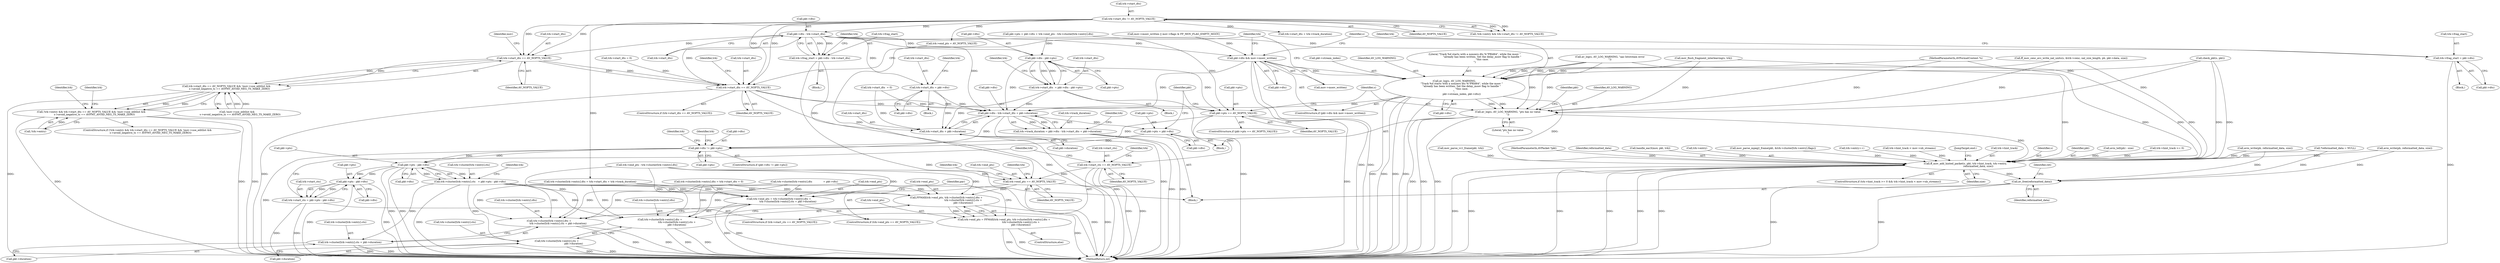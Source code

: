 digraph "0_FFmpeg_3a2d21bc5f97aa0161db3ae731fc2732be6108b8@pointer" {
"1001008" [label="(Call,pkt->dts - trk->start_dts)"];
"1000933" [label="(Call,trk->start_dts != AV_NOPTS_VALUE)"];
"1001004" [label="(Call,trk->frag_start = pkt->dts - trk->start_dts)"];
"1001032" [label="(Call,trk->start_dts == AV_NOPTS_VALUE)"];
"1001031" [label="(Call,trk->start_dts == AV_NOPTS_VALUE && !mov->use_editlist &&\n        s->avoid_negative_ts == AVFMT_AVOID_NEG_TS_MAKE_ZERO)"];
"1001026" [label="(Call,!trk->entry && trk->start_dts == AV_NOPTS_VALUE && !mov->use_editlist &&\n        s->avoid_negative_ts == AVFMT_AVOID_NEG_TS_MAKE_ZERO)"];
"1001064" [label="(Call,trk->start_dts == AV_NOPTS_VALUE)"];
"1001147" [label="(Call,pkt->dts - trk->start_dts + pkt->duration)"];
"1001143" [label="(Call,trk->track_duration = pkt->dts - trk->start_dts + pkt->duration)"];
"1001174" [label="(Call,pkt->pts = pkt->dts)"];
"1001182" [label="(Call,pkt->dts != pkt->pts)"];
"1001204" [label="(Call,pkt->pts - pkt->dts)"];
"1001194" [label="(Call,trk->cluster[trk->entry].cts   = pkt->pts - pkt->dts)"];
"1001245" [label="(Call,trk->end_pts = trk->cluster[trk->entry].dts +\n                       trk->cluster[trk->entry].cts + pkt->duration)"];
"1001249" [label="(Call,trk->cluster[trk->entry].dts +\n                       trk->cluster[trk->entry].cts + pkt->duration)"];
"1001259" [label="(Call,trk->cluster[trk->entry].cts + pkt->duration)"];
"1001277" [label="(Call,FFMAX(trk->end_pts, trk->cluster[trk->entry].dts +\n                                           trk->cluster[trk->entry].cts +\n                                           pkt->duration))"];
"1001273" [label="(Call,trk->end_pts = FFMAX(trk->end_pts, trk->cluster[trk->entry].dts +\n                                           trk->cluster[trk->entry].cts +\n                                           pkt->duration))"];
"1001281" [label="(Call,trk->cluster[trk->entry].dts +\n                                           trk->cluster[trk->entry].cts +\n                                           pkt->duration)"];
"1001291" [label="(Call,trk->cluster[trk->entry].cts +\n                                           pkt->duration)"];
"1001232" [label="(Call,pkt->pts - pkt->dts)"];
"1001228" [label="(Call,trk->start_cts = pkt->pts - pkt->dts)"];
"1001151" [label="(Call,trk->start_dts + pkt->duration)"];
"1001164" [label="(Call,pkt->pts == AV_NOPTS_VALUE)"];
"1001223" [label="(Call,trk->start_cts == AV_NOPTS_VALUE)"];
"1001240" [label="(Call,trk->end_pts == AV_NOPTS_VALUE)"];
"1001070" [label="(Call,trk->start_dts = pkt->dts)"];
"1001098" [label="(Call,pkt->dts - pkt->pts)"];
"1001094" [label="(Call,trk->start_dts  = pkt->dts - pkt->pts)"];
"1001107" [label="(Call,trk->frag_start = pkt->dts)"];
"1001126" [label="(Call,pkt->dts && mov->moov_written)"];
"1001133" [label="(Call,av_log(s, AV_LOG_WARNING,\n                   \"Track %d starts with a nonzero dts %\"PRId64\", while the moov \"\n                   \"already has been written. Set the delay_moov flag to handle \"\n                   \"this case.\n\",\n                   pkt->stream_index, pkt->dts))"];
"1001170" [label="(Call,av_log(s, AV_LOG_WARNING, \"pts has no value\n\"))"];
"1001449" [label="(Call,ff_mov_add_hinted_packet(s, pkt, trk->hint_track, trk->entry,\n                                 reformatted_data, size))"];
"1001462" [label="(Call,av_free(reformatted_data))"];
"1001152" [label="(Call,trk->start_dts)"];
"1001223" [label="(Call,trk->start_cts == AV_NOPTS_VALUE)"];
"1001222" [label="(ControlStructure,if (trk->start_cts == AV_NOPTS_VALUE))"];
"1001164" [label="(Call,pkt->pts == AV_NOPTS_VALUE)"];
"1001242" [label="(Identifier,trk)"];
"1001052" [label="(Identifier,trk)"];
"1001063" [label="(ControlStructure,if (trk->start_dts == AV_NOPTS_VALUE))"];
"1001204" [label="(Call,pkt->pts - pkt->dts)"];
"1001176" [label="(Identifier,pkt)"];
"1001466" [label="(MethodReturn,int)"];
"1001027" [label="(Call,!trk->entry)"];
"1001269" [label="(Call,pkt->duration)"];
"1001064" [label="(Call,trk->start_dts == AV_NOPTS_VALUE)"];
"1001134" [label="(Identifier,s)"];
"1000658" [label="(Call,handle_eac3(mov, pkt, trk))"];
"1001065" [label="(Call,trk->start_dts)"];
"1001147" [label="(Call,pkt->dts - trk->start_dts + pkt->duration)"];
"1001191" [label="(Identifier,trk)"];
"1001033" [label="(Call,trk->start_dts)"];
"1001017" [label="(Identifier,trk)"];
"1001066" [label="(Identifier,trk)"];
"1001435" [label="(ControlStructure,if (trk->hint_track >= 0 && trk->hint_track < mov->nb_streams))"];
"1001026" [label="(Call,!trk->entry && trk->start_dts == AV_NOPTS_VALUE && !mov->use_editlist &&\n        s->avoid_negative_ts == AVFMT_AVOID_NEG_TS_MAKE_ZERO)"];
"1001151" [label="(Call,trk->start_dts + pkt->duration)"];
"1001224" [label="(Call,trk->start_cts)"];
"1001459" [label="(Identifier,size)"];
"1001111" [label="(Call,pkt->dts)"];
"1001452" [label="(Call,trk->hint_track)"];
"1001025" [label="(ControlStructure,if (!trk->entry && trk->start_dts == AV_NOPTS_VALUE && !mov->use_editlist &&\n        s->avoid_negative_ts == AVFMT_AVOID_NEG_TS_MAKE_ZERO))"];
"1001227" [label="(Identifier,AV_NOPTS_VALUE)"];
"1001005" [label="(Call,trk->frag_start)"];
"1000114" [label="(MethodParameterIn,AVFormatContext *s)"];
"1001137" [label="(Call,pkt->stream_index)"];
"1000166" [label="(Call,check_pkt(s, pkt))"];
"1001465" [label="(Identifier,ret)"];
"1001086" [label="(Block,)"];
"1001194" [label="(Call,trk->cluster[trk->entry].cts   = pkt->pts - pkt->dts)"];
"1001148" [label="(Call,pkt->dts)"];
"1001114" [label="(Call,trk->start_dts  = 0)"];
"1001195" [label="(Call,trk->cluster[trk->entry].cts)"];
"1001272" [label="(ControlStructure,else)"];
"1001009" [label="(Call,pkt->dts)"];
"1000955" [label="(Call,trk->start_dts + trk->track_duration)"];
"1001246" [label="(Call,trk->end_pts)"];
"1001205" [label="(Call,pkt->pts)"];
"1001462" [label="(Call,av_free(reformatted_data))"];
"1001163" [label="(ControlStructure,if (pkt->pts == AV_NOPTS_VALUE))"];
"1001074" [label="(Call,pkt->dts)"];
"1001099" [label="(Call,pkt->dts)"];
"1001249" [label="(Call,trk->cluster[trk->entry].dts +\n                       trk->cluster[trk->entry].cts + pkt->duration)"];
"1001259" [label="(Call,trk->cluster[trk->entry].cts + pkt->duration)"];
"1001282" [label="(Call,trk->cluster[trk->entry].dts)"];
"1001071" [label="(Call,trk->start_dts)"];
"1001450" [label="(Identifier,s)"];
"1001015" [label="(Call,trk->end_pts = AV_NOPTS_VALUE)"];
"1000945" [label="(Call,trk->cluster[trk->entry].dts = trk->start_dts + trk->track_duration)"];
"1001012" [label="(Call,trk->start_dts)"];
"1000222" [label="(Call,mov_flush_fragment_interleaving(s, trk))"];
"1001245" [label="(Call,trk->end_pts = trk->cluster[trk->entry].dts +\n                       trk->cluster[trk->entry].cts + pkt->duration)"];
"1001008" [label="(Call,pkt->dts - trk->start_dts)"];
"1001102" [label="(Call,pkt->pts)"];
"1001079" [label="(Identifier,trk)"];
"1001004" [label="(Call,trk->frag_start = pkt->dts - trk->start_dts)"];
"1001040" [label="(Identifier,mov)"];
"1001068" [label="(Identifier,AV_NOPTS_VALUE)"];
"1001037" [label="(Call,!mov->use_editlist &&\n        s->avoid_negative_ts == AVFMT_AVOID_NEG_TS_MAKE_ZERO)"];
"1001072" [label="(Identifier,trk)"];
"1000116" [label="(Block,)"];
"1001228" [label="(Call,trk->start_cts = pkt->pts - pkt->dts)"];
"1001125" [label="(ControlStructure,if (pkt->dts && mov->moov_written))"];
"1001127" [label="(Call,pkt->dts)"];
"1001171" [label="(Identifier,s)"];
"1001250" [label="(Call,trk->cluster[trk->entry].dts)"];
"1001130" [label="(Call,mov->moov_written)"];
"1001260" [label="(Call,trk->cluster[trk->entry].cts)"];
"1001244" [label="(Identifier,AV_NOPTS_VALUE)"];
"1001463" [label="(Identifier,reformatted_data)"];
"1001165" [label="(Call,pkt->pts)"];
"1001278" [label="(Call,trk->end_pts)"];
"1001449" [label="(Call,ff_mov_add_hinted_packet(s, pkt, trk->hint_track, trk->entry,\n                                 reformatted_data, size))"];
"1001169" [label="(Block,)"];
"1001451" [label="(Identifier,pkt)"];
"1001106" [label="(Block,)"];
"1001182" [label="(Call,pkt->dts != pkt->pts)"];
"1001233" [label="(Call,pkt->pts)"];
"1001174" [label="(Call,pkt->pts = pkt->dts)"];
"1001155" [label="(Call,pkt->duration)"];
"1001173" [label="(Literal,\"pts has no value\n\")"];
"1001069" [label="(Block,)"];
"1001281" [label="(Call,trk->cluster[trk->entry].dts +\n                                           trk->cluster[trk->entry].cts +\n                                           pkt->duration)"];
"1000853" [label="(Call,avio_tell(pb) - size)"];
"1001437" [label="(Call,trk->hint_track >= 0)"];
"1001094" [label="(Call,trk->start_dts  = pkt->dts - pkt->pts)"];
"1001135" [label="(Identifier,AV_LOG_WARNING)"];
"1001116" [label="(Identifier,trk)"];
"1000630" [label="(Call,avio_write(pb, reformatted_data, size))"];
"1001143" [label="(Call,trk->track_duration = pkt->dts - trk->start_dts + pkt->duration)"];
"1001311" [label="(Call,mov_parse_vc1_frame(pkt, trk))"];
"1001121" [label="(Identifier,trk)"];
"1001273" [label="(Call,trk->end_pts = FFMAX(trk->end_pts, trk->cluster[trk->entry].dts +\n                                           trk->cluster[trk->entry].cts +\n                                           pkt->duration))"];
"1001172" [label="(Identifier,AV_LOG_WARNING)"];
"1001291" [label="(Call,trk->cluster[trk->entry].cts +\n                                           pkt->duration)"];
"1001229" [label="(Call,trk->start_cts)"];
"1000989" [label="(Call,trk->end_pts - trk->cluster[trk->entry].dts)"];
"1001160" [label="(Identifier,trk)"];
"1001274" [label="(Call,trk->end_pts)"];
"1000715" [label="(Call,ff_mov_cenc_avc_write_nal_units(s, &trk->cenc, nal_size_length, pb, pkt->data, size))"];
"1000937" [label="(Identifier,AV_NOPTS_VALUE)"];
"1001186" [label="(Call,pkt->pts)"];
"1001032" [label="(Call,trk->start_dts == AV_NOPTS_VALUE)"];
"1001240" [label="(Call,trk->end_pts == AV_NOPTS_VALUE)"];
"1000933" [label="(Call,trk->start_dts != AV_NOPTS_VALUE)"];
"1001036" [label="(Identifier,AV_NOPTS_VALUE)"];
"1000928" [label="(Call,!trk->entry && trk->start_dts != AV_NOPTS_VALUE)"];
"1001145" [label="(Identifier,trk)"];
"1001003" [label="(Block,)"];
"1001239" [label="(ControlStructure,if (trk->end_pts == AV_NOPTS_VALUE))"];
"1000476" [label="(Call,av_log(s, AV_LOG_WARNING, \"aac bitstream error\n\"))"];
"1001136" [label="(Literal,\"Track %d starts with a nonzero dts %\"PRId64\", while the moov \"\n                   \"already has been written. Set the delay_moov flag to handle \"\n                   \"this case.\n\")"];
"1001275" [label="(Identifier,trk)"];
"1001230" [label="(Identifier,trk)"];
"1001126" [label="(Call,pkt->dts && mov->moov_written)"];
"1001241" [label="(Call,trk->end_pts)"];
"1000531" [label="(Call,avio_write(pb, reformatted_data, size))"];
"1001198" [label="(Identifier,trk)"];
"1001178" [label="(Call,pkt->dts)"];
"1001098" [label="(Call,pkt->dts - pkt->pts)"];
"1000981" [label="(Call,pkt->pts = pkt->dts + trk->end_pts - trk->cluster[trk->entry].dts)"];
"1001095" [label="(Call,trk->start_dts)"];
"1000115" [label="(MethodParameterIn,AVPacket *pkt)"];
"1001133" [label="(Call,av_log(s, AV_LOG_WARNING,\n                   \"Track %d starts with a nonzero dts %\"PRId64\", while the moov \"\n                   \"already has been written. Set the delay_moov flag to handle \"\n                   \"this case.\n\",\n                   pkt->stream_index, pkt->dts))"];
"1001048" [label="(Call,trk->cluster[trk->entry].dts = trk->start_dts = 0)"];
"1001140" [label="(Call,pkt->dts)"];
"1001070" [label="(Call,trk->start_dts = pkt->dts)"];
"1001458" [label="(Identifier,reformatted_data)"];
"1000161" [label="(Call,*reformatted_data = NULL)"];
"1001170" [label="(Call,av_log(s, AV_LOG_WARNING, \"pts has no value\n\"))"];
"1001455" [label="(Call,trk->entry)"];
"1001341" [label="(Call,mov_parse_mpeg2_frame(pkt, &trk->cluster[trk->entry].flags))"];
"1001421" [label="(Call,trk->entry++)"];
"1001277" [label="(Call,FFMAX(trk->end_pts, trk->cluster[trk->entry].dts +\n                                           trk->cluster[trk->entry].cts +\n                                           pkt->duration))"];
"1001058" [label="(Call,trk->start_dts = 0)"];
"1001175" [label="(Call,pkt->pts)"];
"1001232" [label="(Call,pkt->pts - pkt->dts)"];
"1001108" [label="(Call,trk->frag_start)"];
"1001183" [label="(Call,pkt->dts)"];
"1000901" [label="(Call,trk->cluster[trk->entry].dts              = pkt->dts)"];
"1000934" [label="(Call,trk->start_dts)"];
"1001301" [label="(Call,pkt->duration)"];
"1000184" [label="(Call,mov->moov_written || mov->flags & FF_MOV_FLAG_EMPTY_MOOV)"];
"1001442" [label="(Call,trk->hint_track < mov->nb_streams)"];
"1001168" [label="(Identifier,AV_NOPTS_VALUE)"];
"1001144" [label="(Call,trk->track_duration)"];
"1001031" [label="(Call,trk->start_dts == AV_NOPTS_VALUE && !mov->use_editlist &&\n        s->avoid_negative_ts == AVFMT_AVOID_NEG_TS_MAKE_ZERO)"];
"1001460" [label="(JumpTarget,end:)"];
"1001247" [label="(Identifier,trk)"];
"1001236" [label="(Call,pkt->dts)"];
"1001184" [label="(Identifier,pkt)"];
"1001215" [label="(Identifier,trk)"];
"1001208" [label="(Call,pkt->dts)"];
"1001292" [label="(Call,trk->cluster[trk->entry].cts)"];
"1001107" [label="(Call,trk->frag_start = pkt->dts)"];
"1001307" [label="(Identifier,par)"];
"1001181" [label="(ControlStructure,if (pkt->dts != pkt->pts))"];
"1001008" -> "1001004"  [label="AST: "];
"1001008" -> "1001012"  [label="CFG: "];
"1001009" -> "1001008"  [label="AST: "];
"1001012" -> "1001008"  [label="AST: "];
"1001004" -> "1001008"  [label="CFG: "];
"1001008" -> "1001004"  [label="DDG: "];
"1001008" -> "1001004"  [label="DDG: "];
"1000933" -> "1001008"  [label="DDG: "];
"1001008" -> "1001032"  [label="DDG: "];
"1001008" -> "1001064"  [label="DDG: "];
"1001008" -> "1001070"  [label="DDG: "];
"1001008" -> "1001098"  [label="DDG: "];
"1001008" -> "1001107"  [label="DDG: "];
"1001008" -> "1001126"  [label="DDG: "];
"1001008" -> "1001147"  [label="DDG: "];
"1000933" -> "1000928"  [label="AST: "];
"1000933" -> "1000937"  [label="CFG: "];
"1000934" -> "1000933"  [label="AST: "];
"1000937" -> "1000933"  [label="AST: "];
"1000928" -> "1000933"  [label="CFG: "];
"1000933" -> "1000928"  [label="DDG: "];
"1000933" -> "1000928"  [label="DDG: "];
"1000933" -> "1000945"  [label="DDG: "];
"1000933" -> "1000955"  [label="DDG: "];
"1000933" -> "1001015"  [label="DDG: "];
"1000933" -> "1001032"  [label="DDG: "];
"1000933" -> "1001032"  [label="DDG: "];
"1000933" -> "1001064"  [label="DDG: "];
"1000933" -> "1001064"  [label="DDG: "];
"1001004" -> "1001003"  [label="AST: "];
"1001005" -> "1001004"  [label="AST: "];
"1001017" -> "1001004"  [label="CFG: "];
"1001004" -> "1001466"  [label="DDG: "];
"1001004" -> "1001466"  [label="DDG: "];
"1001032" -> "1001031"  [label="AST: "];
"1001032" -> "1001036"  [label="CFG: "];
"1001033" -> "1001032"  [label="AST: "];
"1001036" -> "1001032"  [label="AST: "];
"1001040" -> "1001032"  [label="CFG: "];
"1001031" -> "1001032"  [label="CFG: "];
"1001032" -> "1001031"  [label="DDG: "];
"1001032" -> "1001031"  [label="DDG: "];
"1001032" -> "1001064"  [label="DDG: "];
"1001032" -> "1001064"  [label="DDG: "];
"1001031" -> "1001026"  [label="AST: "];
"1001031" -> "1001037"  [label="CFG: "];
"1001037" -> "1001031"  [label="AST: "];
"1001026" -> "1001031"  [label="CFG: "];
"1001031" -> "1001466"  [label="DDG: "];
"1001031" -> "1001026"  [label="DDG: "];
"1001031" -> "1001026"  [label="DDG: "];
"1001037" -> "1001031"  [label="DDG: "];
"1001037" -> "1001031"  [label="DDG: "];
"1001026" -> "1001025"  [label="AST: "];
"1001026" -> "1001027"  [label="CFG: "];
"1001027" -> "1001026"  [label="AST: "];
"1001052" -> "1001026"  [label="CFG: "];
"1001066" -> "1001026"  [label="CFG: "];
"1001026" -> "1001466"  [label="DDG: "];
"1001026" -> "1001466"  [label="DDG: "];
"1001026" -> "1001466"  [label="DDG: "];
"1001027" -> "1001026"  [label="DDG: "];
"1001064" -> "1001063"  [label="AST: "];
"1001064" -> "1001068"  [label="CFG: "];
"1001065" -> "1001064"  [label="AST: "];
"1001068" -> "1001064"  [label="AST: "];
"1001072" -> "1001064"  [label="CFG: "];
"1001145" -> "1001064"  [label="CFG: "];
"1001064" -> "1001466"  [label="DDG: "];
"1001058" -> "1001064"  [label="DDG: "];
"1001064" -> "1001147"  [label="DDG: "];
"1001064" -> "1001151"  [label="DDG: "];
"1001064" -> "1001164"  [label="DDG: "];
"1001147" -> "1001143"  [label="AST: "];
"1001147" -> "1001151"  [label="CFG: "];
"1001148" -> "1001147"  [label="AST: "];
"1001151" -> "1001147"  [label="AST: "];
"1001143" -> "1001147"  [label="CFG: "];
"1001147" -> "1001466"  [label="DDG: "];
"1001147" -> "1001143"  [label="DDG: "];
"1001147" -> "1001143"  [label="DDG: "];
"1001133" -> "1001147"  [label="DDG: "];
"1001126" -> "1001147"  [label="DDG: "];
"1001098" -> "1001147"  [label="DDG: "];
"1001114" -> "1001147"  [label="DDG: "];
"1001070" -> "1001147"  [label="DDG: "];
"1001094" -> "1001147"  [label="DDG: "];
"1001147" -> "1001174"  [label="DDG: "];
"1001147" -> "1001182"  [label="DDG: "];
"1001143" -> "1000116"  [label="AST: "];
"1001144" -> "1001143"  [label="AST: "];
"1001160" -> "1001143"  [label="CFG: "];
"1001143" -> "1001466"  [label="DDG: "];
"1001143" -> "1001466"  [label="DDG: "];
"1001174" -> "1001169"  [label="AST: "];
"1001174" -> "1001178"  [label="CFG: "];
"1001175" -> "1001174"  [label="AST: "];
"1001178" -> "1001174"  [label="AST: "];
"1001184" -> "1001174"  [label="CFG: "];
"1001174" -> "1001182"  [label="DDG: "];
"1001182" -> "1001181"  [label="AST: "];
"1001182" -> "1001186"  [label="CFG: "];
"1001183" -> "1001182"  [label="AST: "];
"1001186" -> "1001182"  [label="AST: "];
"1001191" -> "1001182"  [label="CFG: "];
"1001198" -> "1001182"  [label="CFG: "];
"1001182" -> "1001466"  [label="DDG: "];
"1001164" -> "1001182"  [label="DDG: "];
"1001182" -> "1001204"  [label="DDG: "];
"1001182" -> "1001204"  [label="DDG: "];
"1001204" -> "1001194"  [label="AST: "];
"1001204" -> "1001208"  [label="CFG: "];
"1001205" -> "1001204"  [label="AST: "];
"1001208" -> "1001204"  [label="AST: "];
"1001194" -> "1001204"  [label="CFG: "];
"1001204" -> "1001466"  [label="DDG: "];
"1001204" -> "1001466"  [label="DDG: "];
"1001204" -> "1001194"  [label="DDG: "];
"1001204" -> "1001194"  [label="DDG: "];
"1001204" -> "1001232"  [label="DDG: "];
"1001204" -> "1001232"  [label="DDG: "];
"1001194" -> "1000116"  [label="AST: "];
"1001195" -> "1001194"  [label="AST: "];
"1001215" -> "1001194"  [label="CFG: "];
"1001194" -> "1001466"  [label="DDG: "];
"1001194" -> "1001245"  [label="DDG: "];
"1001194" -> "1001249"  [label="DDG: "];
"1001194" -> "1001259"  [label="DDG: "];
"1001194" -> "1001277"  [label="DDG: "];
"1001194" -> "1001281"  [label="DDG: "];
"1001194" -> "1001291"  [label="DDG: "];
"1001245" -> "1001239"  [label="AST: "];
"1001245" -> "1001249"  [label="CFG: "];
"1001246" -> "1001245"  [label="AST: "];
"1001249" -> "1001245"  [label="AST: "];
"1001307" -> "1001245"  [label="CFG: "];
"1001245" -> "1001466"  [label="DDG: "];
"1001245" -> "1001466"  [label="DDG: "];
"1001048" -> "1001245"  [label="DDG: "];
"1000989" -> "1001245"  [label="DDG: "];
"1000945" -> "1001245"  [label="DDG: "];
"1000901" -> "1001245"  [label="DDG: "];
"1001249" -> "1001259"  [label="CFG: "];
"1001250" -> "1001249"  [label="AST: "];
"1001259" -> "1001249"  [label="AST: "];
"1001249" -> "1001466"  [label="DDG: "];
"1001249" -> "1001466"  [label="DDG: "];
"1001048" -> "1001249"  [label="DDG: "];
"1000989" -> "1001249"  [label="DDG: "];
"1000945" -> "1001249"  [label="DDG: "];
"1000901" -> "1001249"  [label="DDG: "];
"1001259" -> "1001269"  [label="CFG: "];
"1001260" -> "1001259"  [label="AST: "];
"1001269" -> "1001259"  [label="AST: "];
"1001259" -> "1001466"  [label="DDG: "];
"1001259" -> "1001466"  [label="DDG: "];
"1001277" -> "1001273"  [label="AST: "];
"1001277" -> "1001281"  [label="CFG: "];
"1001278" -> "1001277"  [label="AST: "];
"1001281" -> "1001277"  [label="AST: "];
"1001273" -> "1001277"  [label="CFG: "];
"1001277" -> "1001466"  [label="DDG: "];
"1001277" -> "1001273"  [label="DDG: "];
"1001277" -> "1001273"  [label="DDG: "];
"1001240" -> "1001277"  [label="DDG: "];
"1001048" -> "1001277"  [label="DDG: "];
"1000989" -> "1001277"  [label="DDG: "];
"1000945" -> "1001277"  [label="DDG: "];
"1000901" -> "1001277"  [label="DDG: "];
"1001273" -> "1001272"  [label="AST: "];
"1001274" -> "1001273"  [label="AST: "];
"1001307" -> "1001273"  [label="CFG: "];
"1001273" -> "1001466"  [label="DDG: "];
"1001273" -> "1001466"  [label="DDG: "];
"1001281" -> "1001291"  [label="CFG: "];
"1001282" -> "1001281"  [label="AST: "];
"1001291" -> "1001281"  [label="AST: "];
"1001281" -> "1001466"  [label="DDG: "];
"1001281" -> "1001466"  [label="DDG: "];
"1001048" -> "1001281"  [label="DDG: "];
"1000989" -> "1001281"  [label="DDG: "];
"1000945" -> "1001281"  [label="DDG: "];
"1000901" -> "1001281"  [label="DDG: "];
"1001291" -> "1001301"  [label="CFG: "];
"1001292" -> "1001291"  [label="AST: "];
"1001301" -> "1001291"  [label="AST: "];
"1001291" -> "1001466"  [label="DDG: "];
"1001291" -> "1001466"  [label="DDG: "];
"1001232" -> "1001228"  [label="AST: "];
"1001232" -> "1001236"  [label="CFG: "];
"1001233" -> "1001232"  [label="AST: "];
"1001236" -> "1001232"  [label="AST: "];
"1001228" -> "1001232"  [label="CFG: "];
"1001232" -> "1001466"  [label="DDG: "];
"1001232" -> "1001466"  [label="DDG: "];
"1001232" -> "1001228"  [label="DDG: "];
"1001232" -> "1001228"  [label="DDG: "];
"1001228" -> "1001222"  [label="AST: "];
"1001229" -> "1001228"  [label="AST: "];
"1001242" -> "1001228"  [label="CFG: "];
"1001228" -> "1001466"  [label="DDG: "];
"1001228" -> "1001466"  [label="DDG: "];
"1001151" -> "1001155"  [label="CFG: "];
"1001152" -> "1001151"  [label="AST: "];
"1001155" -> "1001151"  [label="AST: "];
"1001151" -> "1001466"  [label="DDG: "];
"1001114" -> "1001151"  [label="DDG: "];
"1001070" -> "1001151"  [label="DDG: "];
"1001094" -> "1001151"  [label="DDG: "];
"1001164" -> "1001163"  [label="AST: "];
"1001164" -> "1001168"  [label="CFG: "];
"1001165" -> "1001164"  [label="AST: "];
"1001168" -> "1001164"  [label="AST: "];
"1001171" -> "1001164"  [label="CFG: "];
"1001184" -> "1001164"  [label="CFG: "];
"1001164" -> "1001466"  [label="DDG: "];
"1000981" -> "1001164"  [label="DDG: "];
"1001098" -> "1001164"  [label="DDG: "];
"1001164" -> "1001223"  [label="DDG: "];
"1001223" -> "1001222"  [label="AST: "];
"1001223" -> "1001227"  [label="CFG: "];
"1001224" -> "1001223"  [label="AST: "];
"1001227" -> "1001223"  [label="AST: "];
"1001230" -> "1001223"  [label="CFG: "];
"1001242" -> "1001223"  [label="CFG: "];
"1001223" -> "1001466"  [label="DDG: "];
"1001223" -> "1001466"  [label="DDG: "];
"1001223" -> "1001240"  [label="DDG: "];
"1001240" -> "1001239"  [label="AST: "];
"1001240" -> "1001244"  [label="CFG: "];
"1001241" -> "1001240"  [label="AST: "];
"1001244" -> "1001240"  [label="AST: "];
"1001247" -> "1001240"  [label="CFG: "];
"1001275" -> "1001240"  [label="CFG: "];
"1001240" -> "1001466"  [label="DDG: "];
"1001240" -> "1001466"  [label="DDG: "];
"1001015" -> "1001240"  [label="DDG: "];
"1000989" -> "1001240"  [label="DDG: "];
"1001070" -> "1001069"  [label="AST: "];
"1001070" -> "1001074"  [label="CFG: "];
"1001071" -> "1001070"  [label="AST: "];
"1001074" -> "1001070"  [label="AST: "];
"1001079" -> "1001070"  [label="CFG: "];
"1001098" -> "1001094"  [label="AST: "];
"1001098" -> "1001102"  [label="CFG: "];
"1001099" -> "1001098"  [label="AST: "];
"1001102" -> "1001098"  [label="AST: "];
"1001094" -> "1001098"  [label="CFG: "];
"1001098" -> "1001094"  [label="DDG: "];
"1001098" -> "1001094"  [label="DDG: "];
"1000981" -> "1001098"  [label="DDG: "];
"1001094" -> "1001086"  [label="AST: "];
"1001095" -> "1001094"  [label="AST: "];
"1001121" -> "1001094"  [label="CFG: "];
"1001094" -> "1001466"  [label="DDG: "];
"1001107" -> "1001106"  [label="AST: "];
"1001107" -> "1001111"  [label="CFG: "];
"1001108" -> "1001107"  [label="AST: "];
"1001111" -> "1001107"  [label="AST: "];
"1001116" -> "1001107"  [label="CFG: "];
"1001107" -> "1001466"  [label="DDG: "];
"1001126" -> "1001125"  [label="AST: "];
"1001126" -> "1001127"  [label="CFG: "];
"1001126" -> "1001130"  [label="CFG: "];
"1001127" -> "1001126"  [label="AST: "];
"1001130" -> "1001126"  [label="AST: "];
"1001134" -> "1001126"  [label="CFG: "];
"1001145" -> "1001126"  [label="CFG: "];
"1001126" -> "1001466"  [label="DDG: "];
"1001126" -> "1001466"  [label="DDG: "];
"1000184" -> "1001126"  [label="DDG: "];
"1001126" -> "1001133"  [label="DDG: "];
"1001133" -> "1001125"  [label="AST: "];
"1001133" -> "1001140"  [label="CFG: "];
"1001134" -> "1001133"  [label="AST: "];
"1001135" -> "1001133"  [label="AST: "];
"1001136" -> "1001133"  [label="AST: "];
"1001137" -> "1001133"  [label="AST: "];
"1001140" -> "1001133"  [label="AST: "];
"1001145" -> "1001133"  [label="CFG: "];
"1001133" -> "1001466"  [label="DDG: "];
"1001133" -> "1001466"  [label="DDG: "];
"1001133" -> "1001466"  [label="DDG: "];
"1001133" -> "1001466"  [label="DDG: "];
"1000715" -> "1001133"  [label="DDG: "];
"1000222" -> "1001133"  [label="DDG: "];
"1000166" -> "1001133"  [label="DDG: "];
"1000476" -> "1001133"  [label="DDG: "];
"1000476" -> "1001133"  [label="DDG: "];
"1000114" -> "1001133"  [label="DDG: "];
"1001133" -> "1001170"  [label="DDG: "];
"1001133" -> "1001170"  [label="DDG: "];
"1001133" -> "1001449"  [label="DDG: "];
"1001170" -> "1001169"  [label="AST: "];
"1001170" -> "1001173"  [label="CFG: "];
"1001171" -> "1001170"  [label="AST: "];
"1001172" -> "1001170"  [label="AST: "];
"1001173" -> "1001170"  [label="AST: "];
"1001176" -> "1001170"  [label="CFG: "];
"1001170" -> "1001466"  [label="DDG: "];
"1001170" -> "1001466"  [label="DDG: "];
"1001170" -> "1001466"  [label="DDG: "];
"1000715" -> "1001170"  [label="DDG: "];
"1000222" -> "1001170"  [label="DDG: "];
"1000166" -> "1001170"  [label="DDG: "];
"1000476" -> "1001170"  [label="DDG: "];
"1000476" -> "1001170"  [label="DDG: "];
"1000114" -> "1001170"  [label="DDG: "];
"1001170" -> "1001449"  [label="DDG: "];
"1001449" -> "1001435"  [label="AST: "];
"1001449" -> "1001459"  [label="CFG: "];
"1001450" -> "1001449"  [label="AST: "];
"1001451" -> "1001449"  [label="AST: "];
"1001452" -> "1001449"  [label="AST: "];
"1001455" -> "1001449"  [label="AST: "];
"1001458" -> "1001449"  [label="AST: "];
"1001459" -> "1001449"  [label="AST: "];
"1001460" -> "1001449"  [label="CFG: "];
"1001449" -> "1001466"  [label="DDG: "];
"1001449" -> "1001466"  [label="DDG: "];
"1001449" -> "1001466"  [label="DDG: "];
"1001449" -> "1001466"  [label="DDG: "];
"1001449" -> "1001466"  [label="DDG: "];
"1001449" -> "1001466"  [label="DDG: "];
"1000715" -> "1001449"  [label="DDG: "];
"1000222" -> "1001449"  [label="DDG: "];
"1000166" -> "1001449"  [label="DDG: "];
"1000166" -> "1001449"  [label="DDG: "];
"1000476" -> "1001449"  [label="DDG: "];
"1000114" -> "1001449"  [label="DDG: "];
"1001311" -> "1001449"  [label="DDG: "];
"1001341" -> "1001449"  [label="DDG: "];
"1000658" -> "1001449"  [label="DDG: "];
"1000115" -> "1001449"  [label="DDG: "];
"1001437" -> "1001449"  [label="DDG: "];
"1001442" -> "1001449"  [label="DDG: "];
"1001421" -> "1001449"  [label="DDG: "];
"1000531" -> "1001449"  [label="DDG: "];
"1000630" -> "1001449"  [label="DDG: "];
"1000161" -> "1001449"  [label="DDG: "];
"1000853" -> "1001449"  [label="DDG: "];
"1001449" -> "1001462"  [label="DDG: "];
"1001462" -> "1000116"  [label="AST: "];
"1001462" -> "1001463"  [label="CFG: "];
"1001463" -> "1001462"  [label="AST: "];
"1001465" -> "1001462"  [label="CFG: "];
"1001462" -> "1001466"  [label="DDG: "];
"1001462" -> "1001466"  [label="DDG: "];
"1000531" -> "1001462"  [label="DDG: "];
"1000630" -> "1001462"  [label="DDG: "];
"1000161" -> "1001462"  [label="DDG: "];
}
